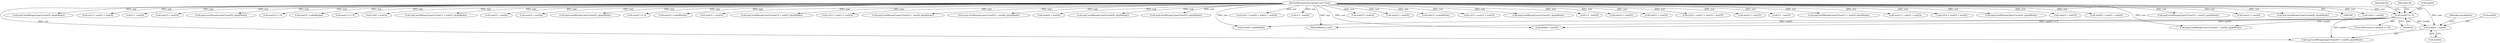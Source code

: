 digraph "0_poppler_a9b8ab4657dec65b8b86c225d12c533ad7e984e2@pointer" {
"1000357" [label="(Call,mat[0] + mat[4])"];
"1000347" [label="(Call,mat[0] >= 0)"];
"1000105" [label="(MethodParameterIn,SplashCoord *mat)"];
"1000140" [label="(Call,vx[0] = mat[4])"];
"1000552" [label="(Call,mat[0] / scaledWidth)"];
"1000418" [label="(Call,imgCoordMungeUpperC(mat[5], glyphMode))"];
"1000154" [label="(Call,vx[1] = mat[2] + mat[4])"];
"1000354" [label="(Identifier,t0)"];
"1001682" [label="(Call,0.5 - mat[4])"];
"1000424" [label="(Call,mat[1] + mat[5])"];
"1000459" [label="(Call,imgCoordMungeLowerC(mat[4], glyphMode))"];
"1000484" [label="(Call,mat[3] >= 0)"];
"1000573" [label="(Call,mat[3] / scaledHeight)"];
"1000390" [label="(Call,mat[1] >= 0)"];
"1000147" [label="(Call,vy[0] = mat[5])"];
"1000399" [label="(Call,imgCoordMungeUpperC(mat[1] + mat[5], glyphMode))"];
"1000364" [label="(Identifier,glyphMode)"];
"1000475" [label="(Call,mat[2] + mat[4])"];
"1000451" [label="(Call,mat[2] + mat[4])"];
"1000408" [label="(Call,imgCoordMungeLowerC(mat[5], glyphMode))"];
"1000441" [label="(Call,mat[2] >= 0)"];
"1000566" [label="(Call,mat[2] / scaledHeight)"];
"1000169" [label="(Call,mat[3] + mat[5])"];
"1000517" [label="(Call,imgCoordMungeLowerC(mat[3] + mat[5], glyphMode))"];
"1000217" [label="(Call,vy[3] = mat[1] + mat[5])"];
"1000450" [label="(Call,imgCoordMungeUpperC(mat[2] + mat[4], glyphMode))"];
"1000348" [label="(Call,mat[0])"];
"1000474" [label="(Call,imgCoordMungeLowerC(mat[2] + mat[4], glyphMode))"];
"1000210" [label="(Call,mat[0] + mat[4])"];
"1000365" [label="(Call,imgCoordMungeLowerC(mat[4], glyphMode))"];
"1000512" [label="(Call,imgCoordMungeUpperC(mat[5], glyphMode))"];
"1001774" [label="(MethodReturn,void)"];
"1000346" [label="(ControlStructure,if (mat[0] >= 0))"];
"1000351" [label="(Literal,0)"];
"1000357" [label="(Call,mat[0] + mat[4])"];
"1000176" [label="(Call,vx[2] = mat[0] + mat[2] + mat[4])"];
"1000347" [label="(Call,mat[0] >= 0)"];
"1001656" [label="(Call,0.5 - mat[4])"];
"1000358" [label="(Call,mat[0])"];
"1000380" [label="(Call,imgCoordMungeLowerC(mat[0] + mat[4], glyphMode))"];
"1000356" [label="(Call,imgCoordMungeUpperC(mat[0] + mat[4], glyphMode))"];
"1000199" [label="(Call,mat[3] + mat[5])"];
"1000158" [label="(Call,mat[2] + mat[4])"];
"1000559" [label="(Call,mat[1] / scaledWidth)"];
"1000165" [label="(Call,vy[1] = mat[3] + mat[5])"];
"1000502" [label="(Call,imgCoordMungeLowerC(mat[5], glyphMode))"];
"1001667" [label="(Call,0.5 - mat[5])"];
"1000494" [label="(Call,mat[3] + mat[5])"];
"1000221" [label="(Call,mat[1] + mat[5])"];
"1000191" [label="(Call,vy[2] = mat[1] + mat[3] + mat[5])"];
"1000518" [label="(Call,mat[3] + mat[5])"];
"1001693" [label="(Call,0.5 - mat[5])"];
"1000423" [label="(Call,imgCoordMungeLowerC(mat[1] + mat[5], glyphMode))"];
"1000195" [label="(Call,mat[1] + mat[3] + mat[5])"];
"1000206" [label="(Call,vx[3] = mat[0] + mat[4])"];
"1000375" [label="(Call,imgCoordMungeUpperC(mat[4], glyphMode))"];
"1000400" [label="(Call,mat[1] + mat[5])"];
"1000180" [label="(Call,mat[0] + mat[2] + mat[4])"];
"1000381" [label="(Call,mat[0] + mat[4])"];
"1000373" [label="(Identifier,t0)"];
"1000105" [label="(MethodParameterIn,SplashCoord *mat)"];
"1000361" [label="(Call,mat[4])"];
"1000493" [label="(Call,imgCoordMungeUpperC(mat[3] + mat[5], glyphMode))"];
"1000184" [label="(Call,mat[2] + mat[4])"];
"1000469" [label="(Call,imgCoordMungeUpperC(mat[4], glyphMode))"];
"1000357" -> "1000356"  [label="AST: "];
"1000357" -> "1000361"  [label="CFG: "];
"1000358" -> "1000357"  [label="AST: "];
"1000361" -> "1000357"  [label="AST: "];
"1000364" -> "1000357"  [label="CFG: "];
"1000347" -> "1000357"  [label="DDG: mat[0]"];
"1000105" -> "1000357"  [label="DDG: mat"];
"1000347" -> "1000346"  [label="AST: "];
"1000347" -> "1000351"  [label="CFG: "];
"1000348" -> "1000347"  [label="AST: "];
"1000351" -> "1000347"  [label="AST: "];
"1000354" -> "1000347"  [label="CFG: "];
"1000373" -> "1000347"  [label="CFG: "];
"1000347" -> "1001774"  [label="DDG: mat[0] >= 0"];
"1000105" -> "1000347"  [label="DDG: mat"];
"1000347" -> "1000356"  [label="DDG: mat[0]"];
"1000347" -> "1000380"  [label="DDG: mat[0]"];
"1000347" -> "1000381"  [label="DDG: mat[0]"];
"1000347" -> "1000552"  [label="DDG: mat[0]"];
"1000105" -> "1000100"  [label="AST: "];
"1000105" -> "1001774"  [label="DDG: mat"];
"1000105" -> "1000140"  [label="DDG: mat"];
"1000105" -> "1000147"  [label="DDG: mat"];
"1000105" -> "1000154"  [label="DDG: mat"];
"1000105" -> "1000158"  [label="DDG: mat"];
"1000105" -> "1000165"  [label="DDG: mat"];
"1000105" -> "1000169"  [label="DDG: mat"];
"1000105" -> "1000176"  [label="DDG: mat"];
"1000105" -> "1000180"  [label="DDG: mat"];
"1000105" -> "1000184"  [label="DDG: mat"];
"1000105" -> "1000191"  [label="DDG: mat"];
"1000105" -> "1000195"  [label="DDG: mat"];
"1000105" -> "1000199"  [label="DDG: mat"];
"1000105" -> "1000206"  [label="DDG: mat"];
"1000105" -> "1000210"  [label="DDG: mat"];
"1000105" -> "1000217"  [label="DDG: mat"];
"1000105" -> "1000221"  [label="DDG: mat"];
"1000105" -> "1000356"  [label="DDG: mat"];
"1000105" -> "1000365"  [label="DDG: mat"];
"1000105" -> "1000375"  [label="DDG: mat"];
"1000105" -> "1000380"  [label="DDG: mat"];
"1000105" -> "1000381"  [label="DDG: mat"];
"1000105" -> "1000390"  [label="DDG: mat"];
"1000105" -> "1000399"  [label="DDG: mat"];
"1000105" -> "1000400"  [label="DDG: mat"];
"1000105" -> "1000408"  [label="DDG: mat"];
"1000105" -> "1000418"  [label="DDG: mat"];
"1000105" -> "1000423"  [label="DDG: mat"];
"1000105" -> "1000424"  [label="DDG: mat"];
"1000105" -> "1000441"  [label="DDG: mat"];
"1000105" -> "1000450"  [label="DDG: mat"];
"1000105" -> "1000451"  [label="DDG: mat"];
"1000105" -> "1000459"  [label="DDG: mat"];
"1000105" -> "1000469"  [label="DDG: mat"];
"1000105" -> "1000474"  [label="DDG: mat"];
"1000105" -> "1000475"  [label="DDG: mat"];
"1000105" -> "1000484"  [label="DDG: mat"];
"1000105" -> "1000493"  [label="DDG: mat"];
"1000105" -> "1000494"  [label="DDG: mat"];
"1000105" -> "1000502"  [label="DDG: mat"];
"1000105" -> "1000512"  [label="DDG: mat"];
"1000105" -> "1000517"  [label="DDG: mat"];
"1000105" -> "1000518"  [label="DDG: mat"];
"1000105" -> "1000552"  [label="DDG: mat"];
"1000105" -> "1000559"  [label="DDG: mat"];
"1000105" -> "1000566"  [label="DDG: mat"];
"1000105" -> "1000573"  [label="DDG: mat"];
"1000105" -> "1001656"  [label="DDG: mat"];
"1000105" -> "1001667"  [label="DDG: mat"];
"1000105" -> "1001682"  [label="DDG: mat"];
"1000105" -> "1001693"  [label="DDG: mat"];
}
